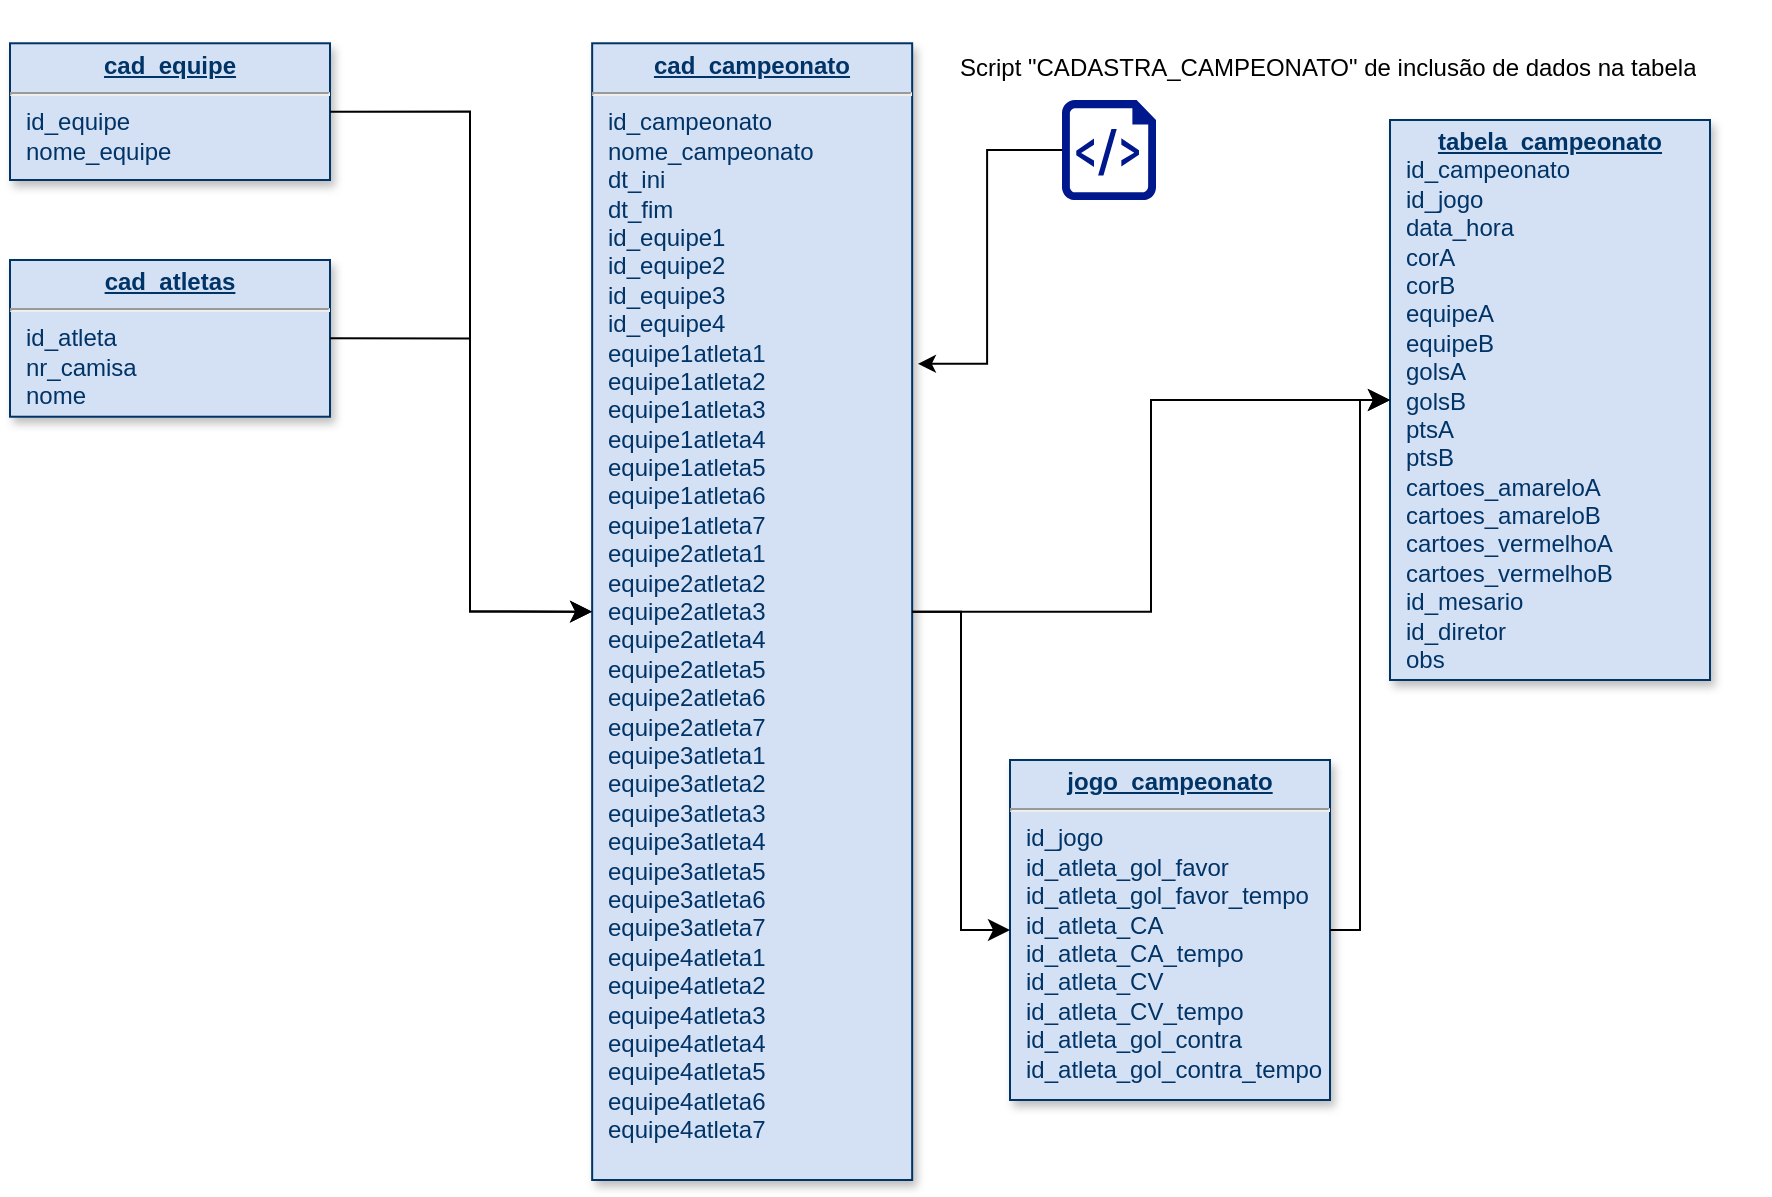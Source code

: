 <mxfile version="21.6.6" type="github">
  <diagram name="Página-1" id="ND0XfSHuPHGGTTJ4x4QL">
    <mxGraphModel dx="882" dy="590" grid="1" gridSize="10" guides="1" tooltips="1" connect="1" arrows="1" fold="1" page="1" pageScale="1" pageWidth="827" pageHeight="1169" math="0" shadow="0">
      <root>
        <mxCell id="0" />
        <mxCell id="1" parent="0" />
        <mxCell id="n0hn0heGLFD3-eWcX-OL-1" value="&lt;p style=&quot;margin: 0px; margin-top: 4px; text-align: center; text-decoration: underline;&quot;&gt;&lt;strong&gt;cad_equipe&lt;/strong&gt;&lt;/p&gt;&lt;hr&gt;&lt;p style=&quot;margin: 0px; margin-left: 8px;&quot;&gt;id_equipe&lt;/p&gt;&lt;p style=&quot;margin: 0px; margin-left: 8px;&quot;&gt;nome_equipe&lt;br&gt;&lt;br&gt;&lt;/p&gt;" style="verticalAlign=top;align=left;overflow=fill;fontSize=12;fontFamily=Helvetica;html=1;strokeColor=#003366;shadow=1;fillColor=#D4E1F5;fontColor=#003366" vertex="1" parent="1">
          <mxGeometry x="300" y="21.64" width="160" height="68.36" as="geometry" />
        </mxCell>
        <mxCell id="n0hn0heGLFD3-eWcX-OL-2" value="&lt;p style=&quot;margin: 0px; margin-top: 4px; text-align: center; text-decoration: underline;&quot;&gt;&lt;b&gt;cad_campeonato&lt;/b&gt;&lt;/p&gt;&lt;hr&gt;&lt;p style=&quot;margin: 0px; margin-left: 8px;&quot;&gt;id_campeonato&lt;/p&gt;&lt;p style=&quot;margin: 0px; margin-left: 8px;&quot;&gt;nome_campeonato&lt;/p&gt;&lt;p style=&quot;margin: 0px; margin-left: 8px;&quot;&gt;dt_ini&lt;/p&gt;&lt;p style=&quot;margin: 0px; margin-left: 8px;&quot;&gt;dt_fim&lt;/p&gt;&lt;p style=&quot;margin: 0px; margin-left: 8px;&quot;&gt;&lt;span style=&quot;background-color: initial;&quot;&gt;id_equipe1&lt;/span&gt;&lt;br&gt;&lt;/p&gt;&lt;p style=&quot;margin: 0px; margin-left: 8px;&quot;&gt;id_equipe2&lt;/p&gt;&lt;p style=&quot;margin: 0px; margin-left: 8px;&quot;&gt;id_equipe3&lt;/p&gt;&lt;p style=&quot;margin: 0px; margin-left: 8px;&quot;&gt;id_equipe4&lt;/p&gt;&lt;p style=&quot;margin: 0px; margin-left: 8px;&quot;&gt;equipe1atleta1&lt;/p&gt;&lt;p style=&quot;margin: 0px; margin-left: 8px;&quot;&gt;equipe1atleta2&lt;/p&gt;&lt;p style=&quot;margin: 0px; margin-left: 8px;&quot;&gt;equipe1atleta3&lt;/p&gt;&lt;p style=&quot;margin: 0px; margin-left: 8px;&quot;&gt;equipe1atleta4&lt;/p&gt;&lt;p style=&quot;margin: 0px; margin-left: 8px;&quot;&gt;equipe1atleta5&lt;/p&gt;&lt;p style=&quot;margin: 0px; margin-left: 8px;&quot;&gt;equipe1atleta6&lt;/p&gt;&lt;p style=&quot;margin: 0px; margin-left: 8px;&quot;&gt;equipe1atleta7&lt;/p&gt;&lt;p style=&quot;margin: 0px; margin-left: 8px;&quot;&gt;equipe2atleta1&lt;/p&gt;&lt;p style=&quot;margin: 0px; margin-left: 8px;&quot;&gt;equipe2atleta2&lt;/p&gt;&lt;p style=&quot;margin: 0px; margin-left: 8px;&quot;&gt;equipe2atleta3&lt;/p&gt;&lt;p style=&quot;margin: 0px; margin-left: 8px;&quot;&gt;equipe2atleta4&lt;/p&gt;&lt;p style=&quot;margin: 0px; margin-left: 8px;&quot;&gt;equipe2atleta5&lt;/p&gt;&lt;p style=&quot;margin: 0px; margin-left: 8px;&quot;&gt;equipe2atleta6&lt;/p&gt;&lt;p style=&quot;margin: 0px; margin-left: 8px;&quot;&gt;equipe2atleta7&lt;/p&gt;&lt;p style=&quot;margin: 0px; margin-left: 8px;&quot;&gt;equipe3atleta1&lt;/p&gt;&lt;p style=&quot;margin: 0px; margin-left: 8px;&quot;&gt;equipe3atleta2&lt;/p&gt;&lt;p style=&quot;margin: 0px; margin-left: 8px;&quot;&gt;equipe3atleta3&lt;/p&gt;&lt;p style=&quot;margin: 0px; margin-left: 8px;&quot;&gt;equipe3atleta4&lt;/p&gt;&lt;p style=&quot;margin: 0px; margin-left: 8px;&quot;&gt;equipe3atleta5&lt;/p&gt;&lt;p style=&quot;margin: 0px; margin-left: 8px;&quot;&gt;equipe3atleta6&lt;/p&gt;&lt;p style=&quot;margin: 0px; margin-left: 8px;&quot;&gt;equipe3atleta7&lt;/p&gt;&lt;p style=&quot;margin: 0px; margin-left: 8px;&quot;&gt;equipe4atleta1&lt;/p&gt;&lt;p style=&quot;margin: 0px; margin-left: 8px;&quot;&gt;equipe4atleta2&lt;/p&gt;&lt;p style=&quot;margin: 0px; margin-left: 8px;&quot;&gt;equipe4atleta3&lt;/p&gt;&lt;p style=&quot;margin: 0px; margin-left: 8px;&quot;&gt;equipe4atleta4&lt;/p&gt;&lt;p style=&quot;margin: 0px; margin-left: 8px;&quot;&gt;equipe4atleta5&lt;/p&gt;&lt;p style=&quot;margin: 0px; margin-left: 8px;&quot;&gt;equipe4atleta6&lt;/p&gt;&lt;p style=&quot;margin: 0px; margin-left: 8px;&quot;&gt;equipe4atleta7&lt;/p&gt;" style="verticalAlign=top;align=left;overflow=fill;fontSize=12;fontFamily=Helvetica;html=1;strokeColor=#003366;shadow=1;fillColor=#D4E1F5;fontColor=#003366" vertex="1" parent="1">
          <mxGeometry x="591.08" y="21.64" width="160" height="568.36" as="geometry" />
        </mxCell>
        <mxCell id="n0hn0heGLFD3-eWcX-OL-3" value="&lt;p style=&quot;margin: 0px; margin-top: 4px; text-align: center; text-decoration: underline;&quot;&gt;&lt;strong&gt;cad_atletas&lt;/strong&gt;&lt;/p&gt;&lt;hr&gt;&lt;p style=&quot;margin: 0px; margin-left: 8px;&quot;&gt;id_atleta&lt;/p&gt;&lt;p style=&quot;margin: 0px; margin-left: 8px;&quot;&gt;nr_camisa&lt;/p&gt;&lt;p style=&quot;margin: 0px; margin-left: 8px;&quot;&gt;nome&lt;/p&gt;&lt;p style=&quot;margin: 0px; margin-left: 8px;&quot;&gt;&lt;br&gt;&lt;/p&gt;" style="verticalAlign=top;align=left;overflow=fill;fontSize=12;fontFamily=Helvetica;html=1;strokeColor=#003366;shadow=1;fillColor=#D4E1F5;fontColor=#003366" vertex="1" parent="1">
          <mxGeometry x="300" y="130" width="160" height="78.36" as="geometry" />
        </mxCell>
        <mxCell id="n0hn0heGLFD3-eWcX-OL-4" value="&lt;h1&gt;&lt;span style=&quot;font-size: 12px; font-weight: 400;&quot;&gt;Script &quot;CADASTRA_CAMPEONATO&quot; de inclusão de dados na tabela&lt;/span&gt;&lt;/h1&gt;" style="text;html=1;strokeColor=none;fillColor=none;spacing=5;spacingTop=-20;whiteSpace=wrap;overflow=hidden;rounded=0;" vertex="1" parent="1">
          <mxGeometry x="770" y="10" width="410" height="50" as="geometry" />
        </mxCell>
        <mxCell id="n0hn0heGLFD3-eWcX-OL-5" style="edgeStyle=orthogonalEdgeStyle;rounded=0;orthogonalLoop=1;jettySize=auto;html=1;exitX=0;exitY=0.5;exitDx=0;exitDy=0;exitPerimeter=0;entryX=1.018;entryY=0.282;entryDx=0;entryDy=0;entryPerimeter=0;" edge="1" parent="1" source="n0hn0heGLFD3-eWcX-OL-6" target="n0hn0heGLFD3-eWcX-OL-2">
          <mxGeometry relative="1" as="geometry">
            <mxPoint x="814" y="60" as="targetPoint" />
          </mxGeometry>
        </mxCell>
        <mxCell id="n0hn0heGLFD3-eWcX-OL-6" value="" style="sketch=0;aspect=fixed;pointerEvents=1;shadow=0;dashed=0;html=1;strokeColor=none;labelPosition=center;verticalLabelPosition=bottom;verticalAlign=top;align=center;fillColor=#00188D;shape=mxgraph.azure.script_file" vertex="1" parent="1">
          <mxGeometry x="826" y="50.0" width="47" height="50" as="geometry" />
        </mxCell>
        <mxCell id="n0hn0heGLFD3-eWcX-OL-7" value="" style="edgeStyle=segmentEdgeStyle;endArrow=classic;html=1;curved=0;rounded=0;endSize=8;startSize=8;exitX=1;exitY=0.5;exitDx=0;exitDy=0;entryX=0;entryY=0.5;entryDx=0;entryDy=0;" edge="1" parent="1" source="n0hn0heGLFD3-eWcX-OL-1" target="n0hn0heGLFD3-eWcX-OL-2">
          <mxGeometry width="50" height="50" relative="1" as="geometry">
            <mxPoint x="630" y="220" as="sourcePoint" />
            <mxPoint x="680" y="170" as="targetPoint" />
            <Array as="points">
              <mxPoint x="530" y="56" />
              <mxPoint x="530" y="306" />
            </Array>
          </mxGeometry>
        </mxCell>
        <mxCell id="n0hn0heGLFD3-eWcX-OL-8" value="" style="edgeStyle=segmentEdgeStyle;endArrow=classic;html=1;curved=0;rounded=0;endSize=8;startSize=8;exitX=1;exitY=0.5;exitDx=0;exitDy=0;entryX=0;entryY=0.5;entryDx=0;entryDy=0;" edge="1" parent="1" source="n0hn0heGLFD3-eWcX-OL-3" target="n0hn0heGLFD3-eWcX-OL-2">
          <mxGeometry width="50" height="50" relative="1" as="geometry">
            <mxPoint x="630" y="220" as="sourcePoint" />
            <mxPoint x="680" y="170" as="targetPoint" />
            <Array as="points">
              <mxPoint x="530" y="169" />
              <mxPoint x="530" y="306" />
            </Array>
          </mxGeometry>
        </mxCell>
        <mxCell id="n0hn0heGLFD3-eWcX-OL-9" value="&lt;p style=&quot;margin: 0px; margin-top: 4px; text-align: center; text-decoration: underline;&quot;&gt;&lt;strong&gt;tabela_campeonato&lt;/strong&gt;&lt;/p&gt;&lt;p style=&quot;margin: 0px; margin-left: 8px;&quot;&gt;id_campeonato&lt;/p&gt;&lt;p style=&quot;margin: 0px; margin-left: 8px;&quot;&gt;id_jogo&lt;/p&gt;&lt;p style=&quot;margin: 0px; margin-left: 8px;&quot;&gt;data_hora&lt;/p&gt;&lt;p style=&quot;margin: 0px; margin-left: 8px;&quot;&gt;&lt;span style=&quot;background-color: initial;&quot;&gt;corA&lt;/span&gt;&lt;br&gt;&lt;/p&gt;&lt;p style=&quot;margin: 0px; margin-left: 8px;&quot;&gt;corB&lt;/p&gt;&lt;p style=&quot;margin: 0px; margin-left: 8px;&quot;&gt;equipeA&lt;/p&gt;&lt;p style=&quot;margin: 0px; margin-left: 8px;&quot;&gt;equipeB&lt;/p&gt;&lt;p style=&quot;margin: 0px; margin-left: 8px;&quot;&gt;golsA&lt;/p&gt;&lt;p style=&quot;margin: 0px; margin-left: 8px;&quot;&gt;golsB&lt;/p&gt;&lt;p style=&quot;margin: 0px; margin-left: 8px;&quot;&gt;ptsA&lt;/p&gt;&lt;p style=&quot;margin: 0px; margin-left: 8px;&quot;&gt;ptsB&lt;/p&gt;&lt;p style=&quot;margin: 0px; margin-left: 8px;&quot;&gt;cartoes_amareloA&lt;/p&gt;&lt;p style=&quot;margin: 0px; margin-left: 8px;&quot;&gt;cartoes_amareloB&lt;br&gt;&lt;/p&gt;&lt;p style=&quot;margin: 0px; margin-left: 8px;&quot;&gt;cartoes_vermelhoA&lt;/p&gt;&lt;p style=&quot;margin: 0px; margin-left: 8px;&quot;&gt;cartoes_vermelhoB&lt;br&gt;&lt;/p&gt;&lt;p style=&quot;margin: 0px; margin-left: 8px;&quot;&gt;id_mesario&lt;/p&gt;&lt;p style=&quot;margin: 0px; margin-left: 8px;&quot;&gt;id_diretor&lt;/p&gt;&lt;p style=&quot;margin: 0px; margin-left: 8px;&quot;&gt;obs&lt;/p&gt;" style="verticalAlign=top;align=left;overflow=fill;fontSize=12;fontFamily=Helvetica;html=1;strokeColor=#003366;shadow=1;fillColor=#D4E1F5;fontColor=#003366" vertex="1" parent="1">
          <mxGeometry x="990" y="60" width="160" height="280" as="geometry" />
        </mxCell>
        <mxCell id="n0hn0heGLFD3-eWcX-OL-10" value="&lt;p style=&quot;margin: 0px; margin-top: 4px; text-align: center; text-decoration: underline;&quot;&gt;&lt;strong&gt;jogo_campeonato&lt;/strong&gt;&lt;/p&gt;&lt;hr&gt;&lt;p style=&quot;margin: 0px; margin-left: 8px;&quot;&gt;id_jogo&lt;/p&gt;&lt;p style=&quot;margin: 0px; margin-left: 8px;&quot;&gt;id_atleta_gol_favor&lt;/p&gt;&lt;p style=&quot;margin: 0px; margin-left: 8px;&quot;&gt;id_atleta_gol_favor_tempo&lt;br&gt;&lt;/p&gt;&lt;p style=&quot;margin: 0px; margin-left: 8px;&quot;&gt;id_atleta_CA&lt;/p&gt;&lt;p style=&quot;margin: 0px; margin-left: 8px;&quot;&gt;id_atleta_CA_tempo&lt;br&gt;&lt;/p&gt;&lt;p style=&quot;margin: 0px; margin-left: 8px;&quot;&gt;id_atleta_CV&lt;br&gt;&lt;/p&gt;&lt;p style=&quot;margin: 0px; margin-left: 8px;&quot;&gt;id_atleta_CV_tempo&lt;br&gt;&lt;/p&gt;&lt;p style=&quot;margin: 0px; margin-left: 8px;&quot;&gt;id_atleta_gol_contra&lt;br&gt;&lt;/p&gt;&lt;p style=&quot;margin: 0px; margin-left: 8px;&quot;&gt;id_atleta_gol_contra_tempo&lt;br&gt;&lt;/p&gt;" style="verticalAlign=top;align=left;overflow=fill;fontSize=12;fontFamily=Helvetica;html=1;strokeColor=#003366;shadow=1;fillColor=#D4E1F5;fontColor=#003366" vertex="1" parent="1">
          <mxGeometry x="800" y="380" width="160" height="170" as="geometry" />
        </mxCell>
        <mxCell id="n0hn0heGLFD3-eWcX-OL-11" value="" style="edgeStyle=elbowEdgeStyle;elbow=horizontal;endArrow=classic;html=1;curved=0;rounded=0;endSize=8;startSize=8;exitX=1;exitY=0.5;exitDx=0;exitDy=0;entryX=0;entryY=0.5;entryDx=0;entryDy=0;" edge="1" parent="1" source="n0hn0heGLFD3-eWcX-OL-2" target="n0hn0heGLFD3-eWcX-OL-10">
          <mxGeometry width="50" height="50" relative="1" as="geometry">
            <mxPoint x="680" y="320" as="sourcePoint" />
            <mxPoint x="730" y="270" as="targetPoint" />
          </mxGeometry>
        </mxCell>
        <mxCell id="n0hn0heGLFD3-eWcX-OL-12" value="" style="edgeStyle=elbowEdgeStyle;elbow=horizontal;endArrow=classic;html=1;curved=0;rounded=0;endSize=8;startSize=8;exitX=1;exitY=0.5;exitDx=0;exitDy=0;entryX=0;entryY=0.5;entryDx=0;entryDy=0;" edge="1" parent="1" source="n0hn0heGLFD3-eWcX-OL-2" target="n0hn0heGLFD3-eWcX-OL-9">
          <mxGeometry width="50" height="50" relative="1" as="geometry">
            <mxPoint x="680" y="320" as="sourcePoint" />
            <mxPoint x="730" y="270" as="targetPoint" />
          </mxGeometry>
        </mxCell>
        <mxCell id="n0hn0heGLFD3-eWcX-OL-13" value="" style="edgeStyle=elbowEdgeStyle;elbow=horizontal;endArrow=classic;html=1;curved=0;rounded=0;endSize=8;startSize=8;exitX=1;exitY=0.5;exitDx=0;exitDy=0;entryX=0;entryY=0.5;entryDx=0;entryDy=0;" edge="1" parent="1" source="n0hn0heGLFD3-eWcX-OL-10" target="n0hn0heGLFD3-eWcX-OL-9">
          <mxGeometry width="50" height="50" relative="1" as="geometry">
            <mxPoint x="680" y="320" as="sourcePoint" />
            <mxPoint x="730" y="270" as="targetPoint" />
          </mxGeometry>
        </mxCell>
      </root>
    </mxGraphModel>
  </diagram>
</mxfile>
